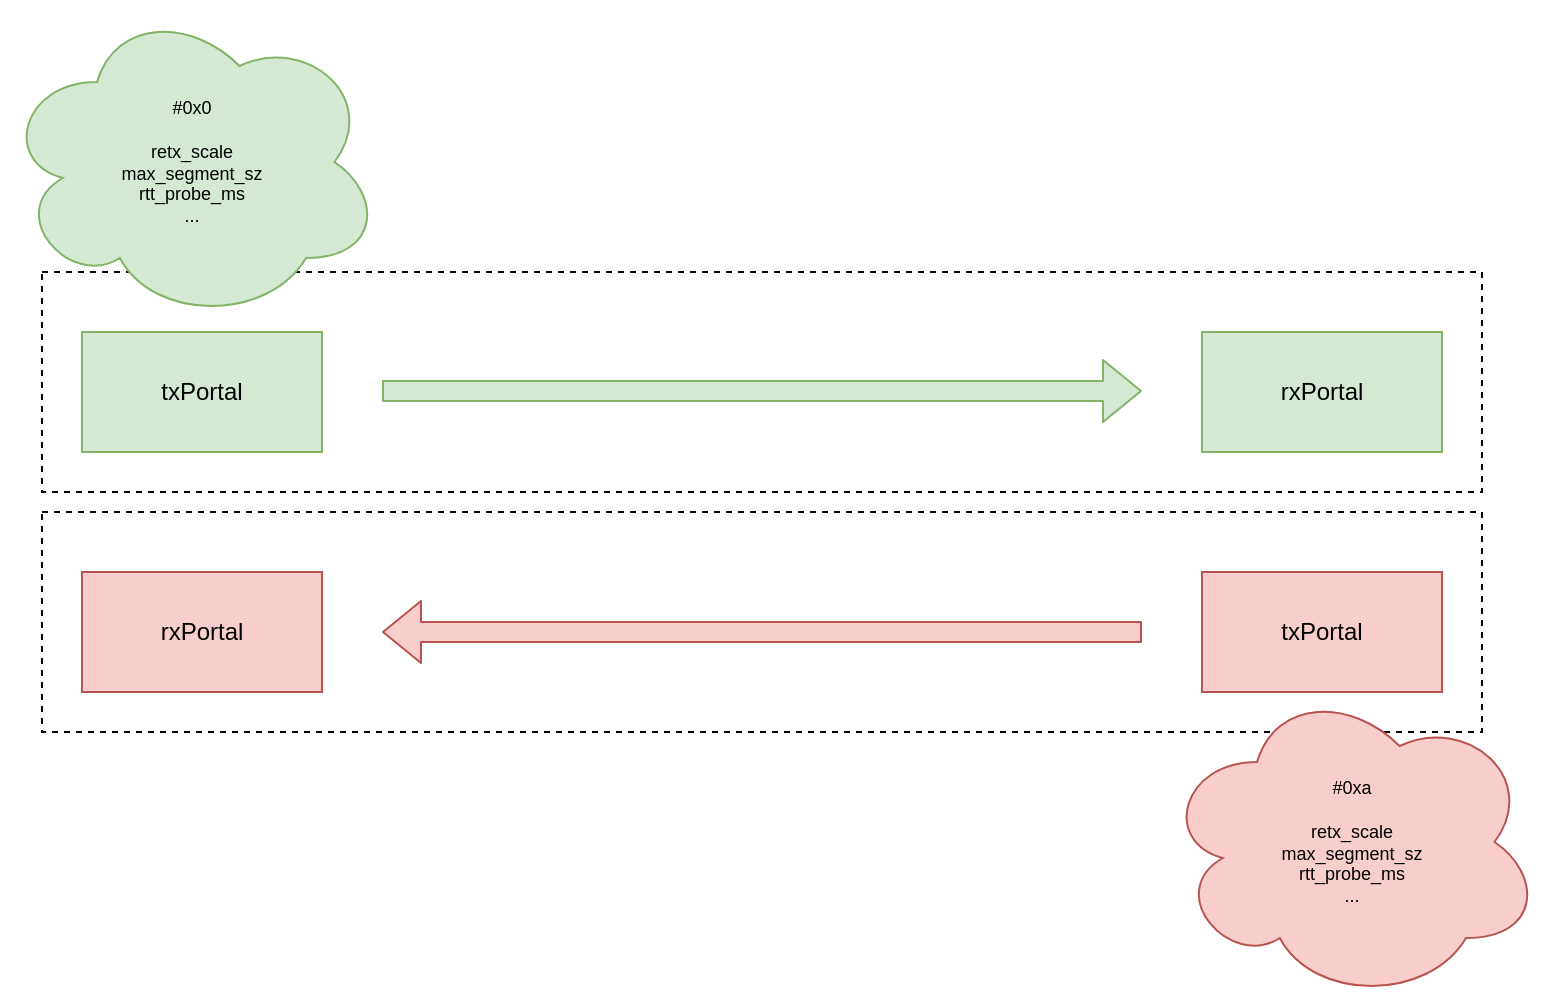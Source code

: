 <mxfile version="13.7.9" type="device"><diagram id="C4L8SWQeV7eMygEo76Vd" name="Page-1"><mxGraphModel dx="1102" dy="1000" grid="1" gridSize="10" guides="1" tooltips="1" connect="1" arrows="1" fold="1" page="1" pageScale="1" pageWidth="800" pageHeight="600" math="0" shadow="0"><root><mxCell id="0"/><mxCell id="1" parent="0"/><mxCell id="3oVct-KLem4plZOoS7y--17" value="" style="rounded=0;whiteSpace=wrap;html=1;dashed=1;fillColor=none;" parent="1" vertex="1"><mxGeometry x="35" y="305" width="720" height="110" as="geometry"/></mxCell><mxCell id="3oVct-KLem4plZOoS7y--8" value="" style="rounded=0;whiteSpace=wrap;html=1;dashed=1;fillColor=none;" parent="1" vertex="1"><mxGeometry x="35" y="185" width="720" height="110" as="geometry"/></mxCell><mxCell id="3oVct-KLem4plZOoS7y--1" value="txPortal" style="rounded=0;whiteSpace=wrap;html=1;fillColor=#d5e8d4;strokeColor=#82b366;" parent="1" vertex="1"><mxGeometry x="55" y="215" width="120" height="60" as="geometry"/></mxCell><mxCell id="3oVct-KLem4plZOoS7y--2" value="rxPortal" style="rounded=0;whiteSpace=wrap;html=1;fillColor=#d5e8d4;strokeColor=#82b366;" parent="1" vertex="1"><mxGeometry x="615" y="215" width="120" height="60" as="geometry"/></mxCell><mxCell id="3oVct-KLem4plZOoS7y--3" value="" style="shape=flexArrow;endArrow=classic;html=1;fillColor=#d5e8d4;strokeColor=#82b366;" parent="1" edge="1"><mxGeometry width="50" height="50" relative="1" as="geometry"><mxPoint x="205" y="244.5" as="sourcePoint"/><mxPoint x="585" y="244.5" as="targetPoint"/></mxGeometry></mxCell><mxCell id="3oVct-KLem4plZOoS7y--9" value="rxPortal" style="rounded=0;whiteSpace=wrap;html=1;fillColor=#f8cecc;strokeColor=#b85450;" parent="1" vertex="1"><mxGeometry x="55" y="335" width="120" height="60" as="geometry"/></mxCell><mxCell id="3oVct-KLem4plZOoS7y--10" value="txPortal" style="rounded=0;whiteSpace=wrap;html=1;fillColor=#f8cecc;strokeColor=#b85450;" parent="1" vertex="1"><mxGeometry x="615" y="335" width="120" height="60" as="geometry"/></mxCell><mxCell id="3oVct-KLem4plZOoS7y--11" value="" style="shape=flexArrow;endArrow=classic;html=1;fillColor=#f8cecc;strokeColor=#b85450;" parent="1" edge="1"><mxGeometry width="50" height="50" relative="1" as="geometry"><mxPoint x="585" y="365" as="sourcePoint"/><mxPoint x="205" y="365" as="targetPoint"/></mxGeometry></mxCell><mxCell id="AukfhYKDAfyS3rpx1Oay-1" value="#0x0&lt;br&gt;&lt;br&gt;retx_scale&lt;br&gt;max_segment_sz&lt;br&gt;rtt_probe_ms&lt;br&gt;..." style="ellipse;shape=cloud;whiteSpace=wrap;html=1;fontSize=9;align=center;fillColor=#d5e8d4;strokeColor=#82b366;" parent="1" vertex="1"><mxGeometry x="15" y="50" width="190" height="160" as="geometry"/></mxCell><mxCell id="AukfhYKDAfyS3rpx1Oay-2" value="#0xa&lt;br&gt;&lt;br&gt;retx_scale&lt;br&gt;max_segment_sz&lt;br&gt;rtt_probe_ms&lt;br&gt;..." style="ellipse;shape=cloud;whiteSpace=wrap;html=1;fontSize=9;align=center;fillColor=#f8cecc;strokeColor=#b85450;" parent="1" vertex="1"><mxGeometry x="595" y="390" width="190" height="160" as="geometry"/></mxCell></root></mxGraphModel></diagram></mxfile>
